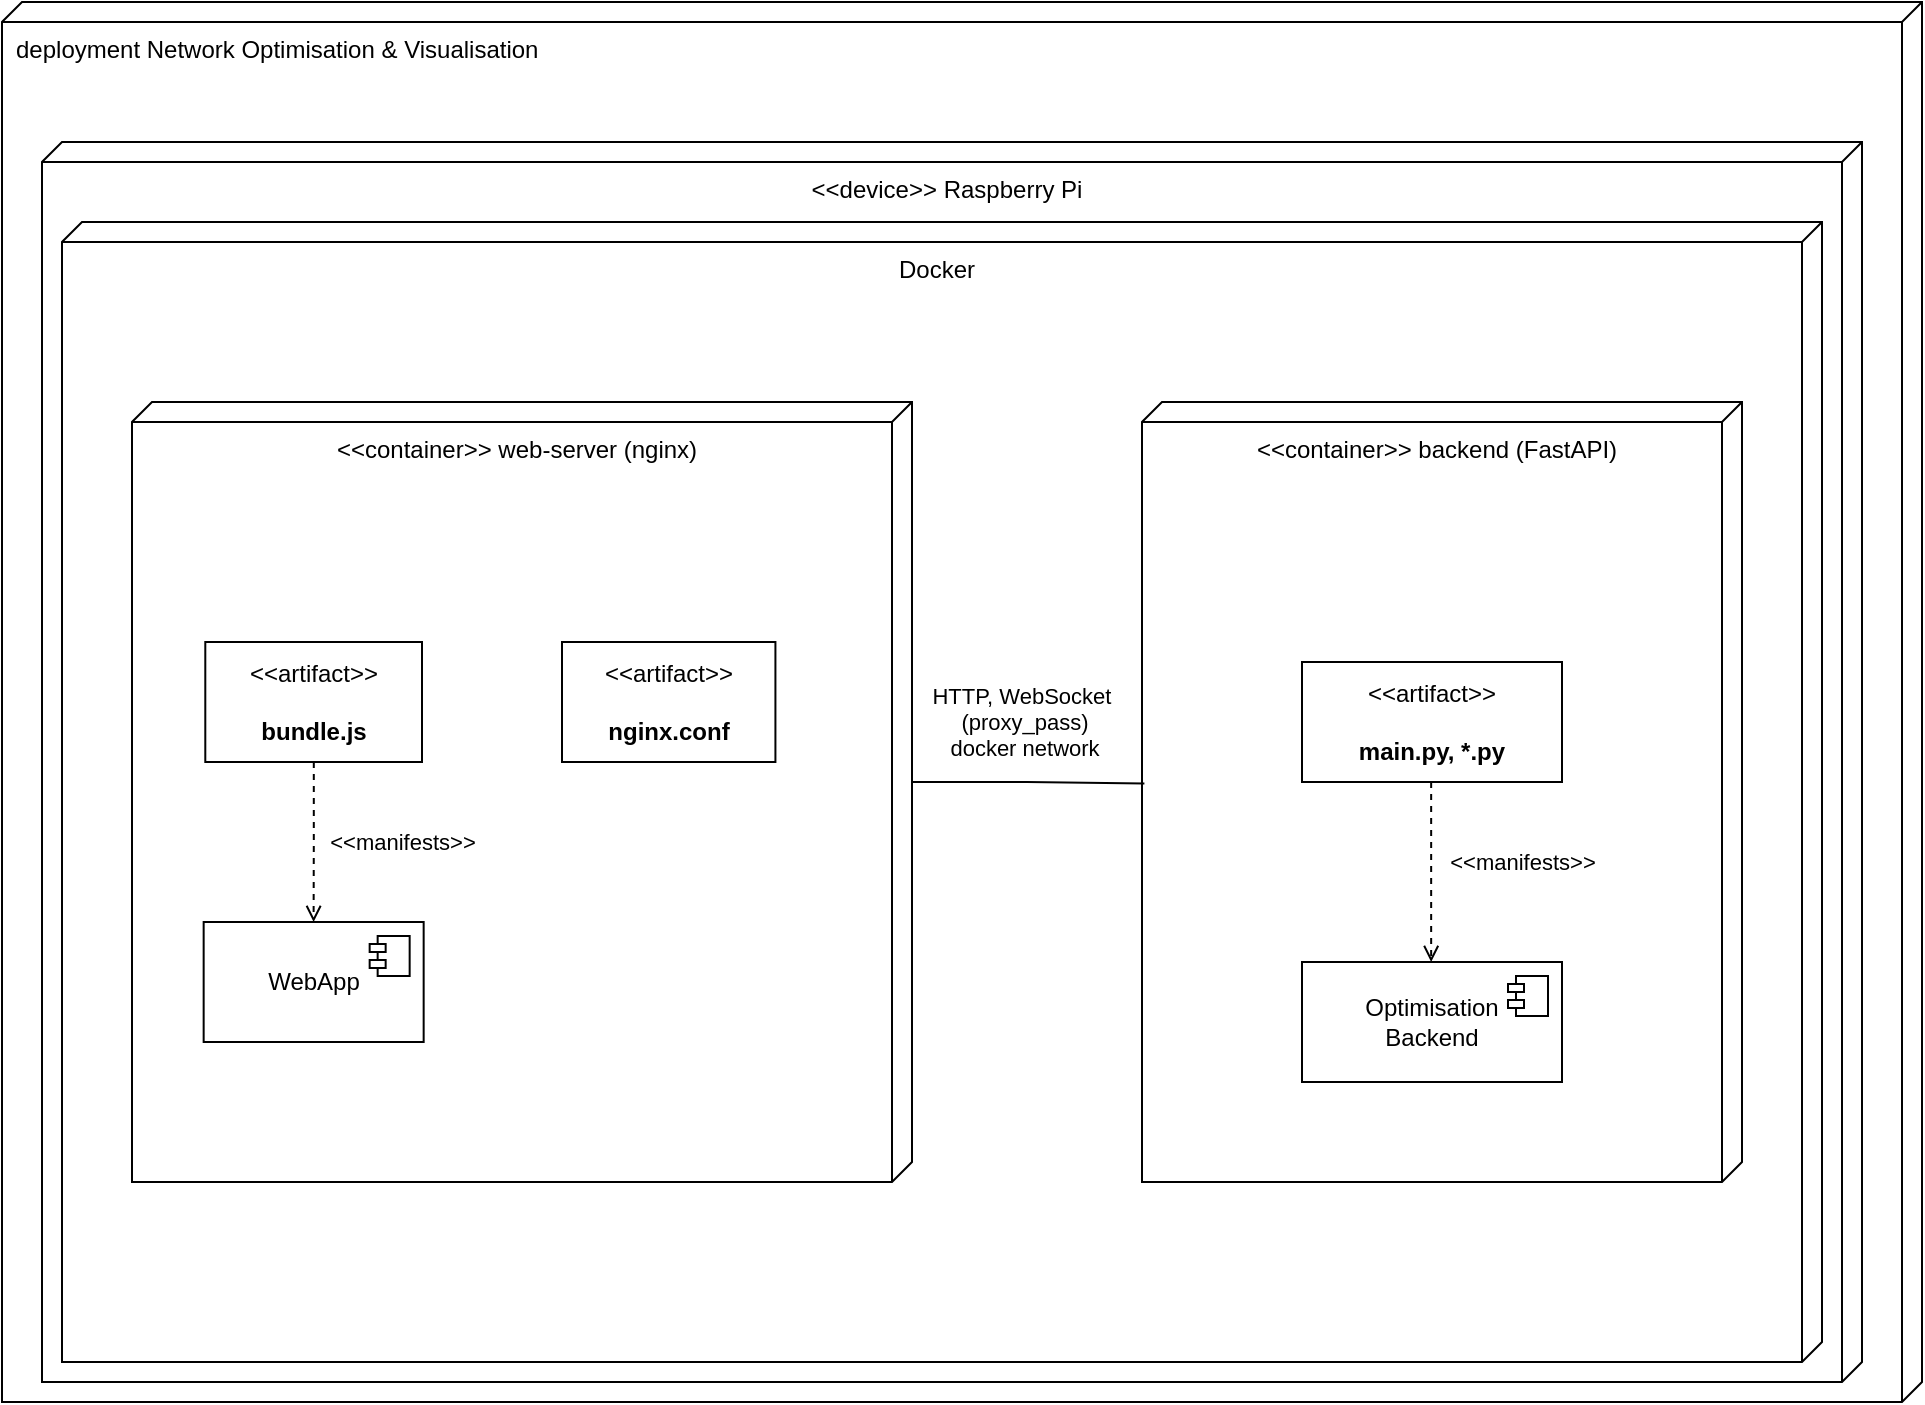 <mxfile version="24.7.17">
  <diagram name="Page-1" id="L8HgYFLzfneuWHU7ppSS">
    <mxGraphModel dx="446" dy="411" grid="1" gridSize="10" guides="1" tooltips="1" connect="1" arrows="1" fold="1" page="1" pageScale="1" pageWidth="850" pageHeight="1100" math="0" shadow="0">
      <root>
        <mxCell id="0" />
        <mxCell id="1" parent="0" />
        <mxCell id="cNow1WQmDCVTFzCeLtUg-1" value="deployment Network Optimisation &amp;amp; Visualisation" style="verticalAlign=top;align=left;shape=cube;size=10;direction=south;fontStyle=0;html=1;boundedLbl=1;spacingLeft=5;whiteSpace=wrap;" parent="1" vertex="1">
          <mxGeometry x="120" y="20" width="960" height="700" as="geometry" />
        </mxCell>
        <mxCell id="cNow1WQmDCVTFzCeLtUg-2" value="&amp;lt;&amp;lt;device&amp;gt;&amp;gt; Raspberry Pi" style="verticalAlign=top;align=center;shape=cube;size=10;direction=south;html=1;boundedLbl=1;spacingLeft=5;whiteSpace=wrap;" parent="cNow1WQmDCVTFzCeLtUg-1" vertex="1">
          <mxGeometry width="910" height="620" relative="1" as="geometry">
            <mxPoint x="20" y="70" as="offset" />
          </mxGeometry>
        </mxCell>
        <mxCell id="cNow1WQmDCVTFzCeLtUg-3" value="Docker" style="verticalAlign=top;align=center;shape=cube;size=10;direction=south;html=1;boundedLbl=1;spacingLeft=5;whiteSpace=wrap;" parent="cNow1WQmDCVTFzCeLtUg-1" vertex="1">
          <mxGeometry width="880" height="570" relative="1" as="geometry">
            <mxPoint x="30" y="110" as="offset" />
          </mxGeometry>
        </mxCell>
        <mxCell id="cNow1WQmDCVTFzCeLtUg-4" value="&amp;lt;&amp;lt;container&amp;gt;&amp;gt; web-server (nginx)" style="verticalAlign=top;align=center;shape=cube;size=10;direction=south;html=1;boundedLbl=1;spacingLeft=5;whiteSpace=wrap;" parent="cNow1WQmDCVTFzCeLtUg-1" vertex="1">
          <mxGeometry width="390" height="390" relative="1" as="geometry">
            <mxPoint x="65" y="200" as="offset" />
          </mxGeometry>
        </mxCell>
        <mxCell id="cNow1WQmDCVTFzCeLtUg-9" value="" style="edgeStyle=orthogonalEdgeStyle;rounded=0;orthogonalLoop=1;jettySize=auto;html=1;dashed=1;endArrow=open;endFill=0;" parent="cNow1WQmDCVTFzCeLtUg-1" source="cNow1WQmDCVTFzCeLtUg-5" target="cNow1WQmDCVTFzCeLtUg-7" edge="1">
          <mxGeometry relative="1" as="geometry" />
        </mxCell>
        <mxCell id="cNow1WQmDCVTFzCeLtUg-10" value="&amp;lt;&amp;lt;manifests&amp;gt;&amp;gt;" style="edgeLabel;html=1;align=center;verticalAlign=middle;resizable=0;points=[];" parent="cNow1WQmDCVTFzCeLtUg-9" vertex="1" connectable="0">
          <mxGeometry x="-0.407" relative="1" as="geometry">
            <mxPoint x="44" y="16" as="offset" />
          </mxGeometry>
        </mxCell>
        <mxCell id="cNow1WQmDCVTFzCeLtUg-5" value="&amp;lt;&amp;lt;artifact&amp;gt;&amp;gt;&lt;br&gt;&lt;br&gt;&lt;b&gt;bundle.js&lt;/b&gt;" style="html=1;align=center;verticalAlign=middle;dashed=0;whiteSpace=wrap;" parent="cNow1WQmDCVTFzCeLtUg-1" vertex="1">
          <mxGeometry x="101.65" y="320" width="108.35" height="60" as="geometry" />
        </mxCell>
        <mxCell id="cNow1WQmDCVTFzCeLtUg-6" value="&amp;lt;&amp;lt;artifact&amp;gt;&amp;gt;&lt;br&gt;&lt;br&gt;&lt;b&gt;nginx.conf&lt;/b&gt;" style="html=1;align=center;verticalAlign=middle;dashed=0;whiteSpace=wrap;" parent="cNow1WQmDCVTFzCeLtUg-1" vertex="1">
          <mxGeometry x="280" y="320" width="106.71" height="60" as="geometry" />
        </mxCell>
        <mxCell id="cNow1WQmDCVTFzCeLtUg-7" value="WebApp" style="html=1;dropTarget=0;whiteSpace=wrap;" parent="cNow1WQmDCVTFzCeLtUg-1" vertex="1">
          <mxGeometry x="100.83" y="460" width="110" height="60" as="geometry" />
        </mxCell>
        <mxCell id="cNow1WQmDCVTFzCeLtUg-8" value="" style="shape=module;jettyWidth=8;jettyHeight=4;" parent="cNow1WQmDCVTFzCeLtUg-7" vertex="1">
          <mxGeometry x="1" width="20" height="20" relative="1" as="geometry">
            <mxPoint x="-27" y="7" as="offset" />
          </mxGeometry>
        </mxCell>
        <mxCell id="cNow1WQmDCVTFzCeLtUg-11" value="&amp;lt;&amp;lt;container&amp;gt;&amp;gt; backend (FastAPI)" style="verticalAlign=top;align=center;shape=cube;size=10;direction=south;html=1;boundedLbl=1;spacingLeft=5;whiteSpace=wrap;" parent="cNow1WQmDCVTFzCeLtUg-1" vertex="1">
          <mxGeometry width="300" height="390" relative="1" as="geometry">
            <mxPoint x="570" y="200" as="offset" />
          </mxGeometry>
        </mxCell>
        <mxCell id="cNow1WQmDCVTFzCeLtUg-13" value="&amp;lt;&amp;lt;artifact&amp;gt;&amp;gt;&lt;br&gt;&lt;br&gt;&lt;b&gt;main.py,&amp;nbsp;&lt;/b&gt;&lt;b style=&quot;background-color: initial;&quot;&gt;*.py&lt;/b&gt;" style="html=1;align=center;verticalAlign=middle;dashed=0;whiteSpace=wrap;" parent="cNow1WQmDCVTFzCeLtUg-1" vertex="1">
          <mxGeometry x="650" y="330" width="130" height="60" as="geometry" />
        </mxCell>
        <mxCell id="cNow1WQmDCVTFzCeLtUg-14" value="Optimisation&lt;div&gt;Backend&lt;/div&gt;" style="html=1;dropTarget=0;whiteSpace=wrap;" parent="cNow1WQmDCVTFzCeLtUg-1" vertex="1">
          <mxGeometry x="650" y="480" width="130" height="60" as="geometry" />
        </mxCell>
        <mxCell id="cNow1WQmDCVTFzCeLtUg-15" value="" style="shape=module;jettyWidth=8;jettyHeight=4;" parent="cNow1WQmDCVTFzCeLtUg-14" vertex="1">
          <mxGeometry x="1" width="20" height="20" relative="1" as="geometry">
            <mxPoint x="-27" y="7" as="offset" />
          </mxGeometry>
        </mxCell>
        <mxCell id="cNow1WQmDCVTFzCeLtUg-16" value="" style="edgeStyle=orthogonalEdgeStyle;rounded=0;orthogonalLoop=1;jettySize=auto;html=1;dashed=1;endArrow=open;endFill=0;exitX=0.5;exitY=1;exitDx=0;exitDy=0;entryX=0.5;entryY=0;entryDx=0;entryDy=0;" parent="cNow1WQmDCVTFzCeLtUg-1" edge="1">
          <mxGeometry relative="1" as="geometry">
            <mxPoint x="714.58" y="390" as="sourcePoint" />
            <mxPoint x="714.58" y="480" as="targetPoint" />
          </mxGeometry>
        </mxCell>
        <mxCell id="cNow1WQmDCVTFzCeLtUg-17" value="&amp;lt;&amp;lt;manifests&amp;gt;&amp;gt;" style="edgeLabel;html=1;align=center;verticalAlign=middle;resizable=0;points=[];" parent="cNow1WQmDCVTFzCeLtUg-16" vertex="1" connectable="0">
          <mxGeometry x="-0.407" relative="1" as="geometry">
            <mxPoint x="45" y="13" as="offset" />
          </mxGeometry>
        </mxCell>
        <mxCell id="cNow1WQmDCVTFzCeLtUg-37" style="edgeStyle=orthogonalEdgeStyle;rounded=0;orthogonalLoop=1;jettySize=auto;html=1;exitX=0;exitY=0;exitDx=190;exitDy=0;exitPerimeter=0;entryX=0.489;entryY=0.996;entryDx=0;entryDy=0;entryPerimeter=0;endArrow=none;endFill=0;" parent="cNow1WQmDCVTFzCeLtUg-1" source="cNow1WQmDCVTFzCeLtUg-4" target="cNow1WQmDCVTFzCeLtUg-11" edge="1">
          <mxGeometry relative="1" as="geometry" />
        </mxCell>
        <mxCell id="cNow1WQmDCVTFzCeLtUg-38" value="HTTP, WebSocket&amp;nbsp;&lt;div&gt;(proxy_pass)&lt;div&gt;docker network&lt;/div&gt;&lt;/div&gt;" style="edgeLabel;html=1;align=center;verticalAlign=middle;resizable=0;points=[];" parent="cNow1WQmDCVTFzCeLtUg-37" vertex="1" connectable="0">
          <mxGeometry x="0.165" relative="1" as="geometry">
            <mxPoint x="-12" y="-31" as="offset" />
          </mxGeometry>
        </mxCell>
      </root>
    </mxGraphModel>
  </diagram>
</mxfile>

